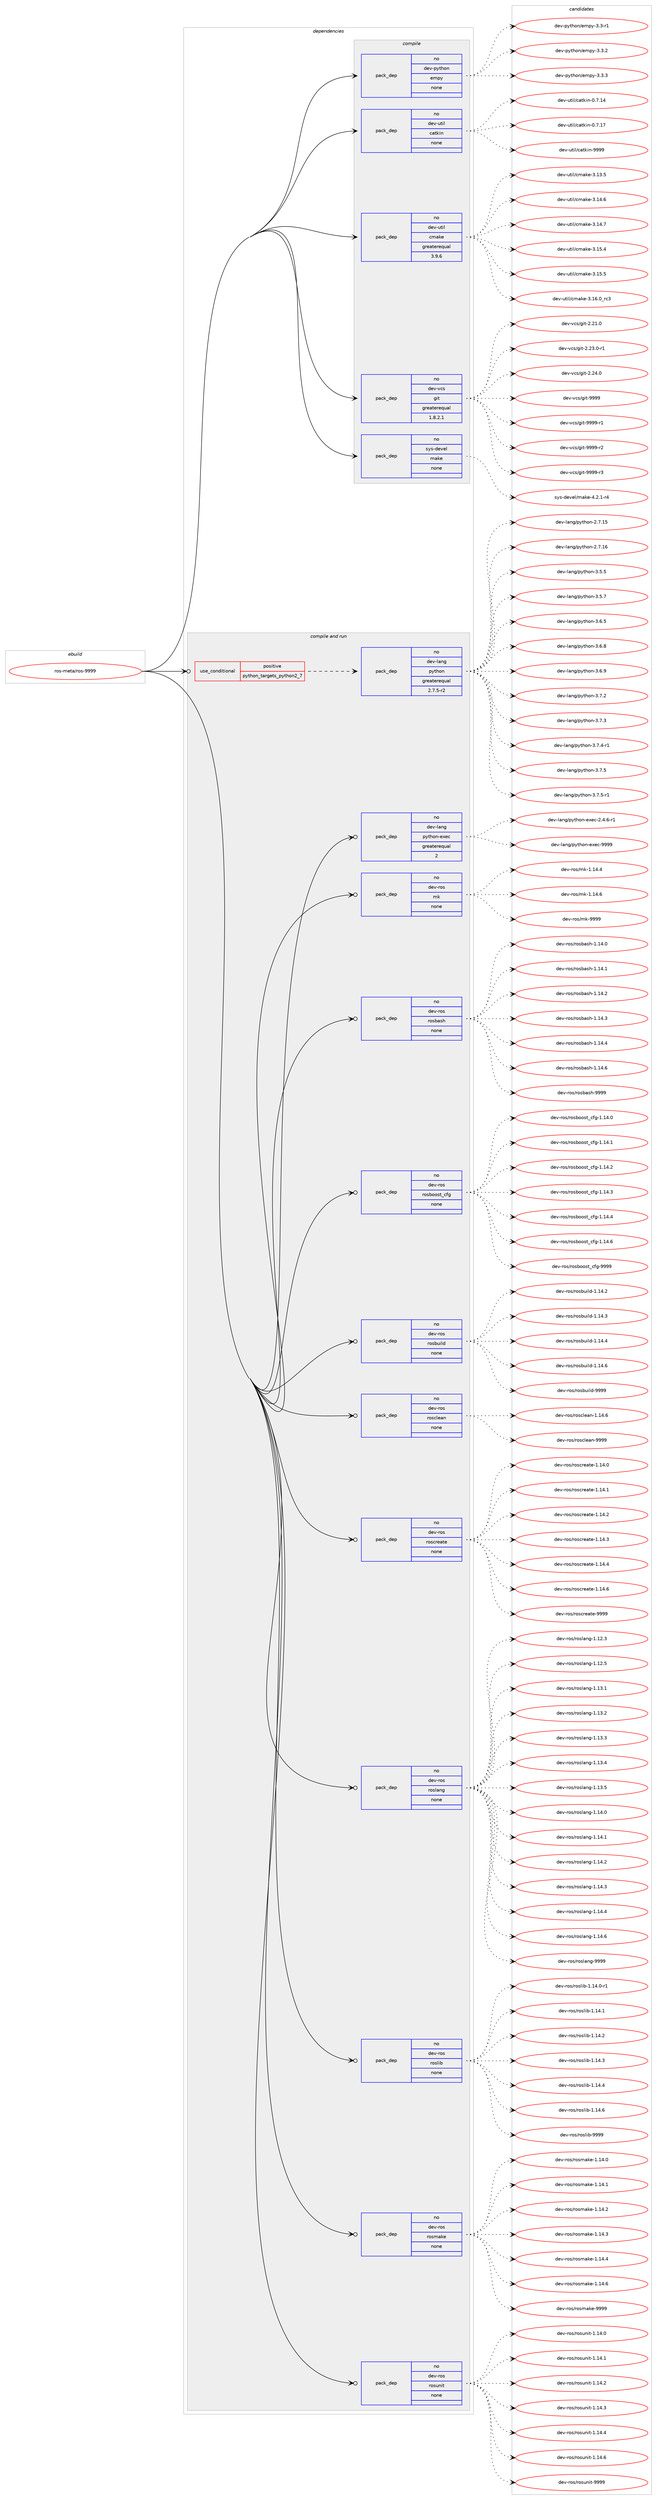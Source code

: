 digraph prolog {

# *************
# Graph options
# *************

newrank=true;
concentrate=true;
compound=true;
graph [rankdir=LR,fontname=Helvetica,fontsize=10,ranksep=1.5];#, ranksep=2.5, nodesep=0.2];
edge  [arrowhead=vee];
node  [fontname=Helvetica,fontsize=10];

# **********
# The ebuild
# **********

subgraph cluster_leftcol {
color=gray;
rank=same;
label=<<i>ebuild</i>>;
id [label="ros-meta/ros-9999", color=red, width=4, href="../ros-meta/ros-9999.svg"];
}

# ****************
# The dependencies
# ****************

subgraph cluster_midcol {
color=gray;
label=<<i>dependencies</i>>;
subgraph cluster_compile {
fillcolor="#eeeeee";
style=filled;
label=<<i>compile</i>>;
subgraph pack626404 {
dependency847780 [label=<<TABLE BORDER="0" CELLBORDER="1" CELLSPACING="0" CELLPADDING="4" WIDTH="220"><TR><TD ROWSPAN="6" CELLPADDING="30">pack_dep</TD></TR><TR><TD WIDTH="110">no</TD></TR><TR><TD>dev-python</TD></TR><TR><TD>empy</TD></TR><TR><TD>none</TD></TR><TR><TD></TD></TR></TABLE>>, shape=none, color=blue];
}
id:e -> dependency847780:w [weight=20,style="solid",arrowhead="vee"];
subgraph pack626405 {
dependency847781 [label=<<TABLE BORDER="0" CELLBORDER="1" CELLSPACING="0" CELLPADDING="4" WIDTH="220"><TR><TD ROWSPAN="6" CELLPADDING="30">pack_dep</TD></TR><TR><TD WIDTH="110">no</TD></TR><TR><TD>dev-util</TD></TR><TR><TD>catkin</TD></TR><TR><TD>none</TD></TR><TR><TD></TD></TR></TABLE>>, shape=none, color=blue];
}
id:e -> dependency847781:w [weight=20,style="solid",arrowhead="vee"];
subgraph pack626406 {
dependency847782 [label=<<TABLE BORDER="0" CELLBORDER="1" CELLSPACING="0" CELLPADDING="4" WIDTH="220"><TR><TD ROWSPAN="6" CELLPADDING="30">pack_dep</TD></TR><TR><TD WIDTH="110">no</TD></TR><TR><TD>dev-util</TD></TR><TR><TD>cmake</TD></TR><TR><TD>greaterequal</TD></TR><TR><TD>3.9.6</TD></TR></TABLE>>, shape=none, color=blue];
}
id:e -> dependency847782:w [weight=20,style="solid",arrowhead="vee"];
subgraph pack626407 {
dependency847783 [label=<<TABLE BORDER="0" CELLBORDER="1" CELLSPACING="0" CELLPADDING="4" WIDTH="220"><TR><TD ROWSPAN="6" CELLPADDING="30">pack_dep</TD></TR><TR><TD WIDTH="110">no</TD></TR><TR><TD>dev-vcs</TD></TR><TR><TD>git</TD></TR><TR><TD>greaterequal</TD></TR><TR><TD>1.8.2.1</TD></TR></TABLE>>, shape=none, color=blue];
}
id:e -> dependency847783:w [weight=20,style="solid",arrowhead="vee"];
subgraph pack626408 {
dependency847784 [label=<<TABLE BORDER="0" CELLBORDER="1" CELLSPACING="0" CELLPADDING="4" WIDTH="220"><TR><TD ROWSPAN="6" CELLPADDING="30">pack_dep</TD></TR><TR><TD WIDTH="110">no</TD></TR><TR><TD>sys-devel</TD></TR><TR><TD>make</TD></TR><TR><TD>none</TD></TR><TR><TD></TD></TR></TABLE>>, shape=none, color=blue];
}
id:e -> dependency847784:w [weight=20,style="solid",arrowhead="vee"];
}
subgraph cluster_compileandrun {
fillcolor="#eeeeee";
style=filled;
label=<<i>compile and run</i>>;
subgraph cond206442 {
dependency847785 [label=<<TABLE BORDER="0" CELLBORDER="1" CELLSPACING="0" CELLPADDING="4"><TR><TD ROWSPAN="3" CELLPADDING="10">use_conditional</TD></TR><TR><TD>positive</TD></TR><TR><TD>python_targets_python2_7</TD></TR></TABLE>>, shape=none, color=red];
subgraph pack626409 {
dependency847786 [label=<<TABLE BORDER="0" CELLBORDER="1" CELLSPACING="0" CELLPADDING="4" WIDTH="220"><TR><TD ROWSPAN="6" CELLPADDING="30">pack_dep</TD></TR><TR><TD WIDTH="110">no</TD></TR><TR><TD>dev-lang</TD></TR><TR><TD>python</TD></TR><TR><TD>greaterequal</TD></TR><TR><TD>2.7.5-r2</TD></TR></TABLE>>, shape=none, color=blue];
}
dependency847785:e -> dependency847786:w [weight=20,style="dashed",arrowhead="vee"];
}
id:e -> dependency847785:w [weight=20,style="solid",arrowhead="odotvee"];
subgraph pack626410 {
dependency847787 [label=<<TABLE BORDER="0" CELLBORDER="1" CELLSPACING="0" CELLPADDING="4" WIDTH="220"><TR><TD ROWSPAN="6" CELLPADDING="30">pack_dep</TD></TR><TR><TD WIDTH="110">no</TD></TR><TR><TD>dev-lang</TD></TR><TR><TD>python-exec</TD></TR><TR><TD>greaterequal</TD></TR><TR><TD>2</TD></TR></TABLE>>, shape=none, color=blue];
}
id:e -> dependency847787:w [weight=20,style="solid",arrowhead="odotvee"];
subgraph pack626411 {
dependency847788 [label=<<TABLE BORDER="0" CELLBORDER="1" CELLSPACING="0" CELLPADDING="4" WIDTH="220"><TR><TD ROWSPAN="6" CELLPADDING="30">pack_dep</TD></TR><TR><TD WIDTH="110">no</TD></TR><TR><TD>dev-ros</TD></TR><TR><TD>mk</TD></TR><TR><TD>none</TD></TR><TR><TD></TD></TR></TABLE>>, shape=none, color=blue];
}
id:e -> dependency847788:w [weight=20,style="solid",arrowhead="odotvee"];
subgraph pack626412 {
dependency847789 [label=<<TABLE BORDER="0" CELLBORDER="1" CELLSPACING="0" CELLPADDING="4" WIDTH="220"><TR><TD ROWSPAN="6" CELLPADDING="30">pack_dep</TD></TR><TR><TD WIDTH="110">no</TD></TR><TR><TD>dev-ros</TD></TR><TR><TD>rosbash</TD></TR><TR><TD>none</TD></TR><TR><TD></TD></TR></TABLE>>, shape=none, color=blue];
}
id:e -> dependency847789:w [weight=20,style="solid",arrowhead="odotvee"];
subgraph pack626413 {
dependency847790 [label=<<TABLE BORDER="0" CELLBORDER="1" CELLSPACING="0" CELLPADDING="4" WIDTH="220"><TR><TD ROWSPAN="6" CELLPADDING="30">pack_dep</TD></TR><TR><TD WIDTH="110">no</TD></TR><TR><TD>dev-ros</TD></TR><TR><TD>rosboost_cfg</TD></TR><TR><TD>none</TD></TR><TR><TD></TD></TR></TABLE>>, shape=none, color=blue];
}
id:e -> dependency847790:w [weight=20,style="solid",arrowhead="odotvee"];
subgraph pack626414 {
dependency847791 [label=<<TABLE BORDER="0" CELLBORDER="1" CELLSPACING="0" CELLPADDING="4" WIDTH="220"><TR><TD ROWSPAN="6" CELLPADDING="30">pack_dep</TD></TR><TR><TD WIDTH="110">no</TD></TR><TR><TD>dev-ros</TD></TR><TR><TD>rosbuild</TD></TR><TR><TD>none</TD></TR><TR><TD></TD></TR></TABLE>>, shape=none, color=blue];
}
id:e -> dependency847791:w [weight=20,style="solid",arrowhead="odotvee"];
subgraph pack626415 {
dependency847792 [label=<<TABLE BORDER="0" CELLBORDER="1" CELLSPACING="0" CELLPADDING="4" WIDTH="220"><TR><TD ROWSPAN="6" CELLPADDING="30">pack_dep</TD></TR><TR><TD WIDTH="110">no</TD></TR><TR><TD>dev-ros</TD></TR><TR><TD>rosclean</TD></TR><TR><TD>none</TD></TR><TR><TD></TD></TR></TABLE>>, shape=none, color=blue];
}
id:e -> dependency847792:w [weight=20,style="solid",arrowhead="odotvee"];
subgraph pack626416 {
dependency847793 [label=<<TABLE BORDER="0" CELLBORDER="1" CELLSPACING="0" CELLPADDING="4" WIDTH="220"><TR><TD ROWSPAN="6" CELLPADDING="30">pack_dep</TD></TR><TR><TD WIDTH="110">no</TD></TR><TR><TD>dev-ros</TD></TR><TR><TD>roscreate</TD></TR><TR><TD>none</TD></TR><TR><TD></TD></TR></TABLE>>, shape=none, color=blue];
}
id:e -> dependency847793:w [weight=20,style="solid",arrowhead="odotvee"];
subgraph pack626417 {
dependency847794 [label=<<TABLE BORDER="0" CELLBORDER="1" CELLSPACING="0" CELLPADDING="4" WIDTH="220"><TR><TD ROWSPAN="6" CELLPADDING="30">pack_dep</TD></TR><TR><TD WIDTH="110">no</TD></TR><TR><TD>dev-ros</TD></TR><TR><TD>roslang</TD></TR><TR><TD>none</TD></TR><TR><TD></TD></TR></TABLE>>, shape=none, color=blue];
}
id:e -> dependency847794:w [weight=20,style="solid",arrowhead="odotvee"];
subgraph pack626418 {
dependency847795 [label=<<TABLE BORDER="0" CELLBORDER="1" CELLSPACING="0" CELLPADDING="4" WIDTH="220"><TR><TD ROWSPAN="6" CELLPADDING="30">pack_dep</TD></TR><TR><TD WIDTH="110">no</TD></TR><TR><TD>dev-ros</TD></TR><TR><TD>roslib</TD></TR><TR><TD>none</TD></TR><TR><TD></TD></TR></TABLE>>, shape=none, color=blue];
}
id:e -> dependency847795:w [weight=20,style="solid",arrowhead="odotvee"];
subgraph pack626419 {
dependency847796 [label=<<TABLE BORDER="0" CELLBORDER="1" CELLSPACING="0" CELLPADDING="4" WIDTH="220"><TR><TD ROWSPAN="6" CELLPADDING="30">pack_dep</TD></TR><TR><TD WIDTH="110">no</TD></TR><TR><TD>dev-ros</TD></TR><TR><TD>rosmake</TD></TR><TR><TD>none</TD></TR><TR><TD></TD></TR></TABLE>>, shape=none, color=blue];
}
id:e -> dependency847796:w [weight=20,style="solid",arrowhead="odotvee"];
subgraph pack626420 {
dependency847797 [label=<<TABLE BORDER="0" CELLBORDER="1" CELLSPACING="0" CELLPADDING="4" WIDTH="220"><TR><TD ROWSPAN="6" CELLPADDING="30">pack_dep</TD></TR><TR><TD WIDTH="110">no</TD></TR><TR><TD>dev-ros</TD></TR><TR><TD>rosunit</TD></TR><TR><TD>none</TD></TR><TR><TD></TD></TR></TABLE>>, shape=none, color=blue];
}
id:e -> dependency847797:w [weight=20,style="solid",arrowhead="odotvee"];
}
subgraph cluster_run {
fillcolor="#eeeeee";
style=filled;
label=<<i>run</i>>;
}
}

# **************
# The candidates
# **************

subgraph cluster_choices {
rank=same;
color=gray;
label=<<i>candidates</i>>;

subgraph choice626404 {
color=black;
nodesep=1;
choice1001011184511212111610411111047101109112121455146514511449 [label="dev-python/empy-3.3-r1", color=red, width=4,href="../dev-python/empy-3.3-r1.svg"];
choice1001011184511212111610411111047101109112121455146514650 [label="dev-python/empy-3.3.2", color=red, width=4,href="../dev-python/empy-3.3.2.svg"];
choice1001011184511212111610411111047101109112121455146514651 [label="dev-python/empy-3.3.3", color=red, width=4,href="../dev-python/empy-3.3.3.svg"];
dependency847780:e -> choice1001011184511212111610411111047101109112121455146514511449:w [style=dotted,weight="100"];
dependency847780:e -> choice1001011184511212111610411111047101109112121455146514650:w [style=dotted,weight="100"];
dependency847780:e -> choice1001011184511212111610411111047101109112121455146514651:w [style=dotted,weight="100"];
}
subgraph choice626405 {
color=black;
nodesep=1;
choice1001011184511711610510847999711610710511045484655464952 [label="dev-util/catkin-0.7.14", color=red, width=4,href="../dev-util/catkin-0.7.14.svg"];
choice1001011184511711610510847999711610710511045484655464955 [label="dev-util/catkin-0.7.17", color=red, width=4,href="../dev-util/catkin-0.7.17.svg"];
choice100101118451171161051084799971161071051104557575757 [label="dev-util/catkin-9999", color=red, width=4,href="../dev-util/catkin-9999.svg"];
dependency847781:e -> choice1001011184511711610510847999711610710511045484655464952:w [style=dotted,weight="100"];
dependency847781:e -> choice1001011184511711610510847999711610710511045484655464955:w [style=dotted,weight="100"];
dependency847781:e -> choice100101118451171161051084799971161071051104557575757:w [style=dotted,weight="100"];
}
subgraph choice626406 {
color=black;
nodesep=1;
choice1001011184511711610510847991099710710145514649514653 [label="dev-util/cmake-3.13.5", color=red, width=4,href="../dev-util/cmake-3.13.5.svg"];
choice1001011184511711610510847991099710710145514649524654 [label="dev-util/cmake-3.14.6", color=red, width=4,href="../dev-util/cmake-3.14.6.svg"];
choice1001011184511711610510847991099710710145514649524655 [label="dev-util/cmake-3.14.7", color=red, width=4,href="../dev-util/cmake-3.14.7.svg"];
choice1001011184511711610510847991099710710145514649534652 [label="dev-util/cmake-3.15.4", color=red, width=4,href="../dev-util/cmake-3.15.4.svg"];
choice1001011184511711610510847991099710710145514649534653 [label="dev-util/cmake-3.15.5", color=red, width=4,href="../dev-util/cmake-3.15.5.svg"];
choice1001011184511711610510847991099710710145514649544648951149951 [label="dev-util/cmake-3.16.0_rc3", color=red, width=4,href="../dev-util/cmake-3.16.0_rc3.svg"];
dependency847782:e -> choice1001011184511711610510847991099710710145514649514653:w [style=dotted,weight="100"];
dependency847782:e -> choice1001011184511711610510847991099710710145514649524654:w [style=dotted,weight="100"];
dependency847782:e -> choice1001011184511711610510847991099710710145514649524655:w [style=dotted,weight="100"];
dependency847782:e -> choice1001011184511711610510847991099710710145514649534652:w [style=dotted,weight="100"];
dependency847782:e -> choice1001011184511711610510847991099710710145514649534653:w [style=dotted,weight="100"];
dependency847782:e -> choice1001011184511711610510847991099710710145514649544648951149951:w [style=dotted,weight="100"];
}
subgraph choice626407 {
color=black;
nodesep=1;
choice10010111845118991154710310511645504650494648 [label="dev-vcs/git-2.21.0", color=red, width=4,href="../dev-vcs/git-2.21.0.svg"];
choice100101118451189911547103105116455046505146484511449 [label="dev-vcs/git-2.23.0-r1", color=red, width=4,href="../dev-vcs/git-2.23.0-r1.svg"];
choice10010111845118991154710310511645504650524648 [label="dev-vcs/git-2.24.0", color=red, width=4,href="../dev-vcs/git-2.24.0.svg"];
choice1001011184511899115471031051164557575757 [label="dev-vcs/git-9999", color=red, width=4,href="../dev-vcs/git-9999.svg"];
choice10010111845118991154710310511645575757574511449 [label="dev-vcs/git-9999-r1", color=red, width=4,href="../dev-vcs/git-9999-r1.svg"];
choice10010111845118991154710310511645575757574511450 [label="dev-vcs/git-9999-r2", color=red, width=4,href="../dev-vcs/git-9999-r2.svg"];
choice10010111845118991154710310511645575757574511451 [label="dev-vcs/git-9999-r3", color=red, width=4,href="../dev-vcs/git-9999-r3.svg"];
dependency847783:e -> choice10010111845118991154710310511645504650494648:w [style=dotted,weight="100"];
dependency847783:e -> choice100101118451189911547103105116455046505146484511449:w [style=dotted,weight="100"];
dependency847783:e -> choice10010111845118991154710310511645504650524648:w [style=dotted,weight="100"];
dependency847783:e -> choice1001011184511899115471031051164557575757:w [style=dotted,weight="100"];
dependency847783:e -> choice10010111845118991154710310511645575757574511449:w [style=dotted,weight="100"];
dependency847783:e -> choice10010111845118991154710310511645575757574511450:w [style=dotted,weight="100"];
dependency847783:e -> choice10010111845118991154710310511645575757574511451:w [style=dotted,weight="100"];
}
subgraph choice626408 {
color=black;
nodesep=1;
choice1151211154510010111810110847109971071014552465046494511452 [label="sys-devel/make-4.2.1-r4", color=red, width=4,href="../sys-devel/make-4.2.1-r4.svg"];
dependency847784:e -> choice1151211154510010111810110847109971071014552465046494511452:w [style=dotted,weight="100"];
}
subgraph choice626409 {
color=black;
nodesep=1;
choice10010111845108971101034711212111610411111045504655464953 [label="dev-lang/python-2.7.15", color=red, width=4,href="../dev-lang/python-2.7.15.svg"];
choice10010111845108971101034711212111610411111045504655464954 [label="dev-lang/python-2.7.16", color=red, width=4,href="../dev-lang/python-2.7.16.svg"];
choice100101118451089711010347112121116104111110455146534653 [label="dev-lang/python-3.5.5", color=red, width=4,href="../dev-lang/python-3.5.5.svg"];
choice100101118451089711010347112121116104111110455146534655 [label="dev-lang/python-3.5.7", color=red, width=4,href="../dev-lang/python-3.5.7.svg"];
choice100101118451089711010347112121116104111110455146544653 [label="dev-lang/python-3.6.5", color=red, width=4,href="../dev-lang/python-3.6.5.svg"];
choice100101118451089711010347112121116104111110455146544656 [label="dev-lang/python-3.6.8", color=red, width=4,href="../dev-lang/python-3.6.8.svg"];
choice100101118451089711010347112121116104111110455146544657 [label="dev-lang/python-3.6.9", color=red, width=4,href="../dev-lang/python-3.6.9.svg"];
choice100101118451089711010347112121116104111110455146554650 [label="dev-lang/python-3.7.2", color=red, width=4,href="../dev-lang/python-3.7.2.svg"];
choice100101118451089711010347112121116104111110455146554651 [label="dev-lang/python-3.7.3", color=red, width=4,href="../dev-lang/python-3.7.3.svg"];
choice1001011184510897110103471121211161041111104551465546524511449 [label="dev-lang/python-3.7.4-r1", color=red, width=4,href="../dev-lang/python-3.7.4-r1.svg"];
choice100101118451089711010347112121116104111110455146554653 [label="dev-lang/python-3.7.5", color=red, width=4,href="../dev-lang/python-3.7.5.svg"];
choice1001011184510897110103471121211161041111104551465546534511449 [label="dev-lang/python-3.7.5-r1", color=red, width=4,href="../dev-lang/python-3.7.5-r1.svg"];
dependency847786:e -> choice10010111845108971101034711212111610411111045504655464953:w [style=dotted,weight="100"];
dependency847786:e -> choice10010111845108971101034711212111610411111045504655464954:w [style=dotted,weight="100"];
dependency847786:e -> choice100101118451089711010347112121116104111110455146534653:w [style=dotted,weight="100"];
dependency847786:e -> choice100101118451089711010347112121116104111110455146534655:w [style=dotted,weight="100"];
dependency847786:e -> choice100101118451089711010347112121116104111110455146544653:w [style=dotted,weight="100"];
dependency847786:e -> choice100101118451089711010347112121116104111110455146544656:w [style=dotted,weight="100"];
dependency847786:e -> choice100101118451089711010347112121116104111110455146544657:w [style=dotted,weight="100"];
dependency847786:e -> choice100101118451089711010347112121116104111110455146554650:w [style=dotted,weight="100"];
dependency847786:e -> choice100101118451089711010347112121116104111110455146554651:w [style=dotted,weight="100"];
dependency847786:e -> choice1001011184510897110103471121211161041111104551465546524511449:w [style=dotted,weight="100"];
dependency847786:e -> choice100101118451089711010347112121116104111110455146554653:w [style=dotted,weight="100"];
dependency847786:e -> choice1001011184510897110103471121211161041111104551465546534511449:w [style=dotted,weight="100"];
}
subgraph choice626410 {
color=black;
nodesep=1;
choice10010111845108971101034711212111610411111045101120101994550465246544511449 [label="dev-lang/python-exec-2.4.6-r1", color=red, width=4,href="../dev-lang/python-exec-2.4.6-r1.svg"];
choice10010111845108971101034711212111610411111045101120101994557575757 [label="dev-lang/python-exec-9999", color=red, width=4,href="../dev-lang/python-exec-9999.svg"];
dependency847787:e -> choice10010111845108971101034711212111610411111045101120101994550465246544511449:w [style=dotted,weight="100"];
dependency847787:e -> choice10010111845108971101034711212111610411111045101120101994557575757:w [style=dotted,weight="100"];
}
subgraph choice626411 {
color=black;
nodesep=1;
choice100101118451141111154710910745494649524652 [label="dev-ros/mk-1.14.4", color=red, width=4,href="../dev-ros/mk-1.14.4.svg"];
choice100101118451141111154710910745494649524654 [label="dev-ros/mk-1.14.6", color=red, width=4,href="../dev-ros/mk-1.14.6.svg"];
choice10010111845114111115471091074557575757 [label="dev-ros/mk-9999", color=red, width=4,href="../dev-ros/mk-9999.svg"];
dependency847788:e -> choice100101118451141111154710910745494649524652:w [style=dotted,weight="100"];
dependency847788:e -> choice100101118451141111154710910745494649524654:w [style=dotted,weight="100"];
dependency847788:e -> choice10010111845114111115471091074557575757:w [style=dotted,weight="100"];
}
subgraph choice626412 {
color=black;
nodesep=1;
choice1001011184511411111547114111115989711510445494649524648 [label="dev-ros/rosbash-1.14.0", color=red, width=4,href="../dev-ros/rosbash-1.14.0.svg"];
choice1001011184511411111547114111115989711510445494649524649 [label="dev-ros/rosbash-1.14.1", color=red, width=4,href="../dev-ros/rosbash-1.14.1.svg"];
choice1001011184511411111547114111115989711510445494649524650 [label="dev-ros/rosbash-1.14.2", color=red, width=4,href="../dev-ros/rosbash-1.14.2.svg"];
choice1001011184511411111547114111115989711510445494649524651 [label="dev-ros/rosbash-1.14.3", color=red, width=4,href="../dev-ros/rosbash-1.14.3.svg"];
choice1001011184511411111547114111115989711510445494649524652 [label="dev-ros/rosbash-1.14.4", color=red, width=4,href="../dev-ros/rosbash-1.14.4.svg"];
choice1001011184511411111547114111115989711510445494649524654 [label="dev-ros/rosbash-1.14.6", color=red, width=4,href="../dev-ros/rosbash-1.14.6.svg"];
choice100101118451141111154711411111598971151044557575757 [label="dev-ros/rosbash-9999", color=red, width=4,href="../dev-ros/rosbash-9999.svg"];
dependency847789:e -> choice1001011184511411111547114111115989711510445494649524648:w [style=dotted,weight="100"];
dependency847789:e -> choice1001011184511411111547114111115989711510445494649524649:w [style=dotted,weight="100"];
dependency847789:e -> choice1001011184511411111547114111115989711510445494649524650:w [style=dotted,weight="100"];
dependency847789:e -> choice1001011184511411111547114111115989711510445494649524651:w [style=dotted,weight="100"];
dependency847789:e -> choice1001011184511411111547114111115989711510445494649524652:w [style=dotted,weight="100"];
dependency847789:e -> choice1001011184511411111547114111115989711510445494649524654:w [style=dotted,weight="100"];
dependency847789:e -> choice100101118451141111154711411111598971151044557575757:w [style=dotted,weight="100"];
}
subgraph choice626413 {
color=black;
nodesep=1;
choice100101118451141111154711411111598111111115116959910210345494649524648 [label="dev-ros/rosboost_cfg-1.14.0", color=red, width=4,href="../dev-ros/rosboost_cfg-1.14.0.svg"];
choice100101118451141111154711411111598111111115116959910210345494649524649 [label="dev-ros/rosboost_cfg-1.14.1", color=red, width=4,href="../dev-ros/rosboost_cfg-1.14.1.svg"];
choice100101118451141111154711411111598111111115116959910210345494649524650 [label="dev-ros/rosboost_cfg-1.14.2", color=red, width=4,href="../dev-ros/rosboost_cfg-1.14.2.svg"];
choice100101118451141111154711411111598111111115116959910210345494649524651 [label="dev-ros/rosboost_cfg-1.14.3", color=red, width=4,href="../dev-ros/rosboost_cfg-1.14.3.svg"];
choice100101118451141111154711411111598111111115116959910210345494649524652 [label="dev-ros/rosboost_cfg-1.14.4", color=red, width=4,href="../dev-ros/rosboost_cfg-1.14.4.svg"];
choice100101118451141111154711411111598111111115116959910210345494649524654 [label="dev-ros/rosboost_cfg-1.14.6", color=red, width=4,href="../dev-ros/rosboost_cfg-1.14.6.svg"];
choice10010111845114111115471141111159811111111511695991021034557575757 [label="dev-ros/rosboost_cfg-9999", color=red, width=4,href="../dev-ros/rosboost_cfg-9999.svg"];
dependency847790:e -> choice100101118451141111154711411111598111111115116959910210345494649524648:w [style=dotted,weight="100"];
dependency847790:e -> choice100101118451141111154711411111598111111115116959910210345494649524649:w [style=dotted,weight="100"];
dependency847790:e -> choice100101118451141111154711411111598111111115116959910210345494649524650:w [style=dotted,weight="100"];
dependency847790:e -> choice100101118451141111154711411111598111111115116959910210345494649524651:w [style=dotted,weight="100"];
dependency847790:e -> choice100101118451141111154711411111598111111115116959910210345494649524652:w [style=dotted,weight="100"];
dependency847790:e -> choice100101118451141111154711411111598111111115116959910210345494649524654:w [style=dotted,weight="100"];
dependency847790:e -> choice10010111845114111115471141111159811111111511695991021034557575757:w [style=dotted,weight="100"];
}
subgraph choice626414 {
color=black;
nodesep=1;
choice10010111845114111115471141111159811710510810045494649524650 [label="dev-ros/rosbuild-1.14.2", color=red, width=4,href="../dev-ros/rosbuild-1.14.2.svg"];
choice10010111845114111115471141111159811710510810045494649524651 [label="dev-ros/rosbuild-1.14.3", color=red, width=4,href="../dev-ros/rosbuild-1.14.3.svg"];
choice10010111845114111115471141111159811710510810045494649524652 [label="dev-ros/rosbuild-1.14.4", color=red, width=4,href="../dev-ros/rosbuild-1.14.4.svg"];
choice10010111845114111115471141111159811710510810045494649524654 [label="dev-ros/rosbuild-1.14.6", color=red, width=4,href="../dev-ros/rosbuild-1.14.6.svg"];
choice1001011184511411111547114111115981171051081004557575757 [label="dev-ros/rosbuild-9999", color=red, width=4,href="../dev-ros/rosbuild-9999.svg"];
dependency847791:e -> choice10010111845114111115471141111159811710510810045494649524650:w [style=dotted,weight="100"];
dependency847791:e -> choice10010111845114111115471141111159811710510810045494649524651:w [style=dotted,weight="100"];
dependency847791:e -> choice10010111845114111115471141111159811710510810045494649524652:w [style=dotted,weight="100"];
dependency847791:e -> choice10010111845114111115471141111159811710510810045494649524654:w [style=dotted,weight="100"];
dependency847791:e -> choice1001011184511411111547114111115981171051081004557575757:w [style=dotted,weight="100"];
}
subgraph choice626415 {
color=black;
nodesep=1;
choice1001011184511411111547114111115991081019711045494649524654 [label="dev-ros/rosclean-1.14.6", color=red, width=4,href="../dev-ros/rosclean-1.14.6.svg"];
choice100101118451141111154711411111599108101971104557575757 [label="dev-ros/rosclean-9999", color=red, width=4,href="../dev-ros/rosclean-9999.svg"];
dependency847792:e -> choice1001011184511411111547114111115991081019711045494649524654:w [style=dotted,weight="100"];
dependency847792:e -> choice100101118451141111154711411111599108101971104557575757:w [style=dotted,weight="100"];
}
subgraph choice626416 {
color=black;
nodesep=1;
choice1001011184511411111547114111115991141019711610145494649524648 [label="dev-ros/roscreate-1.14.0", color=red, width=4,href="../dev-ros/roscreate-1.14.0.svg"];
choice1001011184511411111547114111115991141019711610145494649524649 [label="dev-ros/roscreate-1.14.1", color=red, width=4,href="../dev-ros/roscreate-1.14.1.svg"];
choice1001011184511411111547114111115991141019711610145494649524650 [label="dev-ros/roscreate-1.14.2", color=red, width=4,href="../dev-ros/roscreate-1.14.2.svg"];
choice1001011184511411111547114111115991141019711610145494649524651 [label="dev-ros/roscreate-1.14.3", color=red, width=4,href="../dev-ros/roscreate-1.14.3.svg"];
choice1001011184511411111547114111115991141019711610145494649524652 [label="dev-ros/roscreate-1.14.4", color=red, width=4,href="../dev-ros/roscreate-1.14.4.svg"];
choice1001011184511411111547114111115991141019711610145494649524654 [label="dev-ros/roscreate-1.14.6", color=red, width=4,href="../dev-ros/roscreate-1.14.6.svg"];
choice100101118451141111154711411111599114101971161014557575757 [label="dev-ros/roscreate-9999", color=red, width=4,href="../dev-ros/roscreate-9999.svg"];
dependency847793:e -> choice1001011184511411111547114111115991141019711610145494649524648:w [style=dotted,weight="100"];
dependency847793:e -> choice1001011184511411111547114111115991141019711610145494649524649:w [style=dotted,weight="100"];
dependency847793:e -> choice1001011184511411111547114111115991141019711610145494649524650:w [style=dotted,weight="100"];
dependency847793:e -> choice1001011184511411111547114111115991141019711610145494649524651:w [style=dotted,weight="100"];
dependency847793:e -> choice1001011184511411111547114111115991141019711610145494649524652:w [style=dotted,weight="100"];
dependency847793:e -> choice1001011184511411111547114111115991141019711610145494649524654:w [style=dotted,weight="100"];
dependency847793:e -> choice100101118451141111154711411111599114101971161014557575757:w [style=dotted,weight="100"];
}
subgraph choice626417 {
color=black;
nodesep=1;
choice10010111845114111115471141111151089711010345494649504651 [label="dev-ros/roslang-1.12.3", color=red, width=4,href="../dev-ros/roslang-1.12.3.svg"];
choice10010111845114111115471141111151089711010345494649504653 [label="dev-ros/roslang-1.12.5", color=red, width=4,href="../dev-ros/roslang-1.12.5.svg"];
choice10010111845114111115471141111151089711010345494649514649 [label="dev-ros/roslang-1.13.1", color=red, width=4,href="../dev-ros/roslang-1.13.1.svg"];
choice10010111845114111115471141111151089711010345494649514650 [label="dev-ros/roslang-1.13.2", color=red, width=4,href="../dev-ros/roslang-1.13.2.svg"];
choice10010111845114111115471141111151089711010345494649514651 [label="dev-ros/roslang-1.13.3", color=red, width=4,href="../dev-ros/roslang-1.13.3.svg"];
choice10010111845114111115471141111151089711010345494649514652 [label="dev-ros/roslang-1.13.4", color=red, width=4,href="../dev-ros/roslang-1.13.4.svg"];
choice10010111845114111115471141111151089711010345494649514653 [label="dev-ros/roslang-1.13.5", color=red, width=4,href="../dev-ros/roslang-1.13.5.svg"];
choice10010111845114111115471141111151089711010345494649524648 [label="dev-ros/roslang-1.14.0", color=red, width=4,href="../dev-ros/roslang-1.14.0.svg"];
choice10010111845114111115471141111151089711010345494649524649 [label="dev-ros/roslang-1.14.1", color=red, width=4,href="../dev-ros/roslang-1.14.1.svg"];
choice10010111845114111115471141111151089711010345494649524650 [label="dev-ros/roslang-1.14.2", color=red, width=4,href="../dev-ros/roslang-1.14.2.svg"];
choice10010111845114111115471141111151089711010345494649524651 [label="dev-ros/roslang-1.14.3", color=red, width=4,href="../dev-ros/roslang-1.14.3.svg"];
choice10010111845114111115471141111151089711010345494649524652 [label="dev-ros/roslang-1.14.4", color=red, width=4,href="../dev-ros/roslang-1.14.4.svg"];
choice10010111845114111115471141111151089711010345494649524654 [label="dev-ros/roslang-1.14.6", color=red, width=4,href="../dev-ros/roslang-1.14.6.svg"];
choice1001011184511411111547114111115108971101034557575757 [label="dev-ros/roslang-9999", color=red, width=4,href="../dev-ros/roslang-9999.svg"];
dependency847794:e -> choice10010111845114111115471141111151089711010345494649504651:w [style=dotted,weight="100"];
dependency847794:e -> choice10010111845114111115471141111151089711010345494649504653:w [style=dotted,weight="100"];
dependency847794:e -> choice10010111845114111115471141111151089711010345494649514649:w [style=dotted,weight="100"];
dependency847794:e -> choice10010111845114111115471141111151089711010345494649514650:w [style=dotted,weight="100"];
dependency847794:e -> choice10010111845114111115471141111151089711010345494649514651:w [style=dotted,weight="100"];
dependency847794:e -> choice10010111845114111115471141111151089711010345494649514652:w [style=dotted,weight="100"];
dependency847794:e -> choice10010111845114111115471141111151089711010345494649514653:w [style=dotted,weight="100"];
dependency847794:e -> choice10010111845114111115471141111151089711010345494649524648:w [style=dotted,weight="100"];
dependency847794:e -> choice10010111845114111115471141111151089711010345494649524649:w [style=dotted,weight="100"];
dependency847794:e -> choice10010111845114111115471141111151089711010345494649524650:w [style=dotted,weight="100"];
dependency847794:e -> choice10010111845114111115471141111151089711010345494649524651:w [style=dotted,weight="100"];
dependency847794:e -> choice10010111845114111115471141111151089711010345494649524652:w [style=dotted,weight="100"];
dependency847794:e -> choice10010111845114111115471141111151089711010345494649524654:w [style=dotted,weight="100"];
dependency847794:e -> choice1001011184511411111547114111115108971101034557575757:w [style=dotted,weight="100"];
}
subgraph choice626418 {
color=black;
nodesep=1;
choice100101118451141111154711411111510810598454946495246484511449 [label="dev-ros/roslib-1.14.0-r1", color=red, width=4,href="../dev-ros/roslib-1.14.0-r1.svg"];
choice10010111845114111115471141111151081059845494649524649 [label="dev-ros/roslib-1.14.1", color=red, width=4,href="../dev-ros/roslib-1.14.1.svg"];
choice10010111845114111115471141111151081059845494649524650 [label="dev-ros/roslib-1.14.2", color=red, width=4,href="../dev-ros/roslib-1.14.2.svg"];
choice10010111845114111115471141111151081059845494649524651 [label="dev-ros/roslib-1.14.3", color=red, width=4,href="../dev-ros/roslib-1.14.3.svg"];
choice10010111845114111115471141111151081059845494649524652 [label="dev-ros/roslib-1.14.4", color=red, width=4,href="../dev-ros/roslib-1.14.4.svg"];
choice10010111845114111115471141111151081059845494649524654 [label="dev-ros/roslib-1.14.6", color=red, width=4,href="../dev-ros/roslib-1.14.6.svg"];
choice1001011184511411111547114111115108105984557575757 [label="dev-ros/roslib-9999", color=red, width=4,href="../dev-ros/roslib-9999.svg"];
dependency847795:e -> choice100101118451141111154711411111510810598454946495246484511449:w [style=dotted,weight="100"];
dependency847795:e -> choice10010111845114111115471141111151081059845494649524649:w [style=dotted,weight="100"];
dependency847795:e -> choice10010111845114111115471141111151081059845494649524650:w [style=dotted,weight="100"];
dependency847795:e -> choice10010111845114111115471141111151081059845494649524651:w [style=dotted,weight="100"];
dependency847795:e -> choice10010111845114111115471141111151081059845494649524652:w [style=dotted,weight="100"];
dependency847795:e -> choice10010111845114111115471141111151081059845494649524654:w [style=dotted,weight="100"];
dependency847795:e -> choice1001011184511411111547114111115108105984557575757:w [style=dotted,weight="100"];
}
subgraph choice626419 {
color=black;
nodesep=1;
choice10010111845114111115471141111151099710710145494649524648 [label="dev-ros/rosmake-1.14.0", color=red, width=4,href="../dev-ros/rosmake-1.14.0.svg"];
choice10010111845114111115471141111151099710710145494649524649 [label="dev-ros/rosmake-1.14.1", color=red, width=4,href="../dev-ros/rosmake-1.14.1.svg"];
choice10010111845114111115471141111151099710710145494649524650 [label="dev-ros/rosmake-1.14.2", color=red, width=4,href="../dev-ros/rosmake-1.14.2.svg"];
choice10010111845114111115471141111151099710710145494649524651 [label="dev-ros/rosmake-1.14.3", color=red, width=4,href="../dev-ros/rosmake-1.14.3.svg"];
choice10010111845114111115471141111151099710710145494649524652 [label="dev-ros/rosmake-1.14.4", color=red, width=4,href="../dev-ros/rosmake-1.14.4.svg"];
choice10010111845114111115471141111151099710710145494649524654 [label="dev-ros/rosmake-1.14.6", color=red, width=4,href="../dev-ros/rosmake-1.14.6.svg"];
choice1001011184511411111547114111115109971071014557575757 [label="dev-ros/rosmake-9999", color=red, width=4,href="../dev-ros/rosmake-9999.svg"];
dependency847796:e -> choice10010111845114111115471141111151099710710145494649524648:w [style=dotted,weight="100"];
dependency847796:e -> choice10010111845114111115471141111151099710710145494649524649:w [style=dotted,weight="100"];
dependency847796:e -> choice10010111845114111115471141111151099710710145494649524650:w [style=dotted,weight="100"];
dependency847796:e -> choice10010111845114111115471141111151099710710145494649524651:w [style=dotted,weight="100"];
dependency847796:e -> choice10010111845114111115471141111151099710710145494649524652:w [style=dotted,weight="100"];
dependency847796:e -> choice10010111845114111115471141111151099710710145494649524654:w [style=dotted,weight="100"];
dependency847796:e -> choice1001011184511411111547114111115109971071014557575757:w [style=dotted,weight="100"];
}
subgraph choice626420 {
color=black;
nodesep=1;
choice100101118451141111154711411111511711010511645494649524648 [label="dev-ros/rosunit-1.14.0", color=red, width=4,href="../dev-ros/rosunit-1.14.0.svg"];
choice100101118451141111154711411111511711010511645494649524649 [label="dev-ros/rosunit-1.14.1", color=red, width=4,href="../dev-ros/rosunit-1.14.1.svg"];
choice100101118451141111154711411111511711010511645494649524650 [label="dev-ros/rosunit-1.14.2", color=red, width=4,href="../dev-ros/rosunit-1.14.2.svg"];
choice100101118451141111154711411111511711010511645494649524651 [label="dev-ros/rosunit-1.14.3", color=red, width=4,href="../dev-ros/rosunit-1.14.3.svg"];
choice100101118451141111154711411111511711010511645494649524652 [label="dev-ros/rosunit-1.14.4", color=red, width=4,href="../dev-ros/rosunit-1.14.4.svg"];
choice100101118451141111154711411111511711010511645494649524654 [label="dev-ros/rosunit-1.14.6", color=red, width=4,href="../dev-ros/rosunit-1.14.6.svg"];
choice10010111845114111115471141111151171101051164557575757 [label="dev-ros/rosunit-9999", color=red, width=4,href="../dev-ros/rosunit-9999.svg"];
dependency847797:e -> choice100101118451141111154711411111511711010511645494649524648:w [style=dotted,weight="100"];
dependency847797:e -> choice100101118451141111154711411111511711010511645494649524649:w [style=dotted,weight="100"];
dependency847797:e -> choice100101118451141111154711411111511711010511645494649524650:w [style=dotted,weight="100"];
dependency847797:e -> choice100101118451141111154711411111511711010511645494649524651:w [style=dotted,weight="100"];
dependency847797:e -> choice100101118451141111154711411111511711010511645494649524652:w [style=dotted,weight="100"];
dependency847797:e -> choice100101118451141111154711411111511711010511645494649524654:w [style=dotted,weight="100"];
dependency847797:e -> choice10010111845114111115471141111151171101051164557575757:w [style=dotted,weight="100"];
}
}

}
